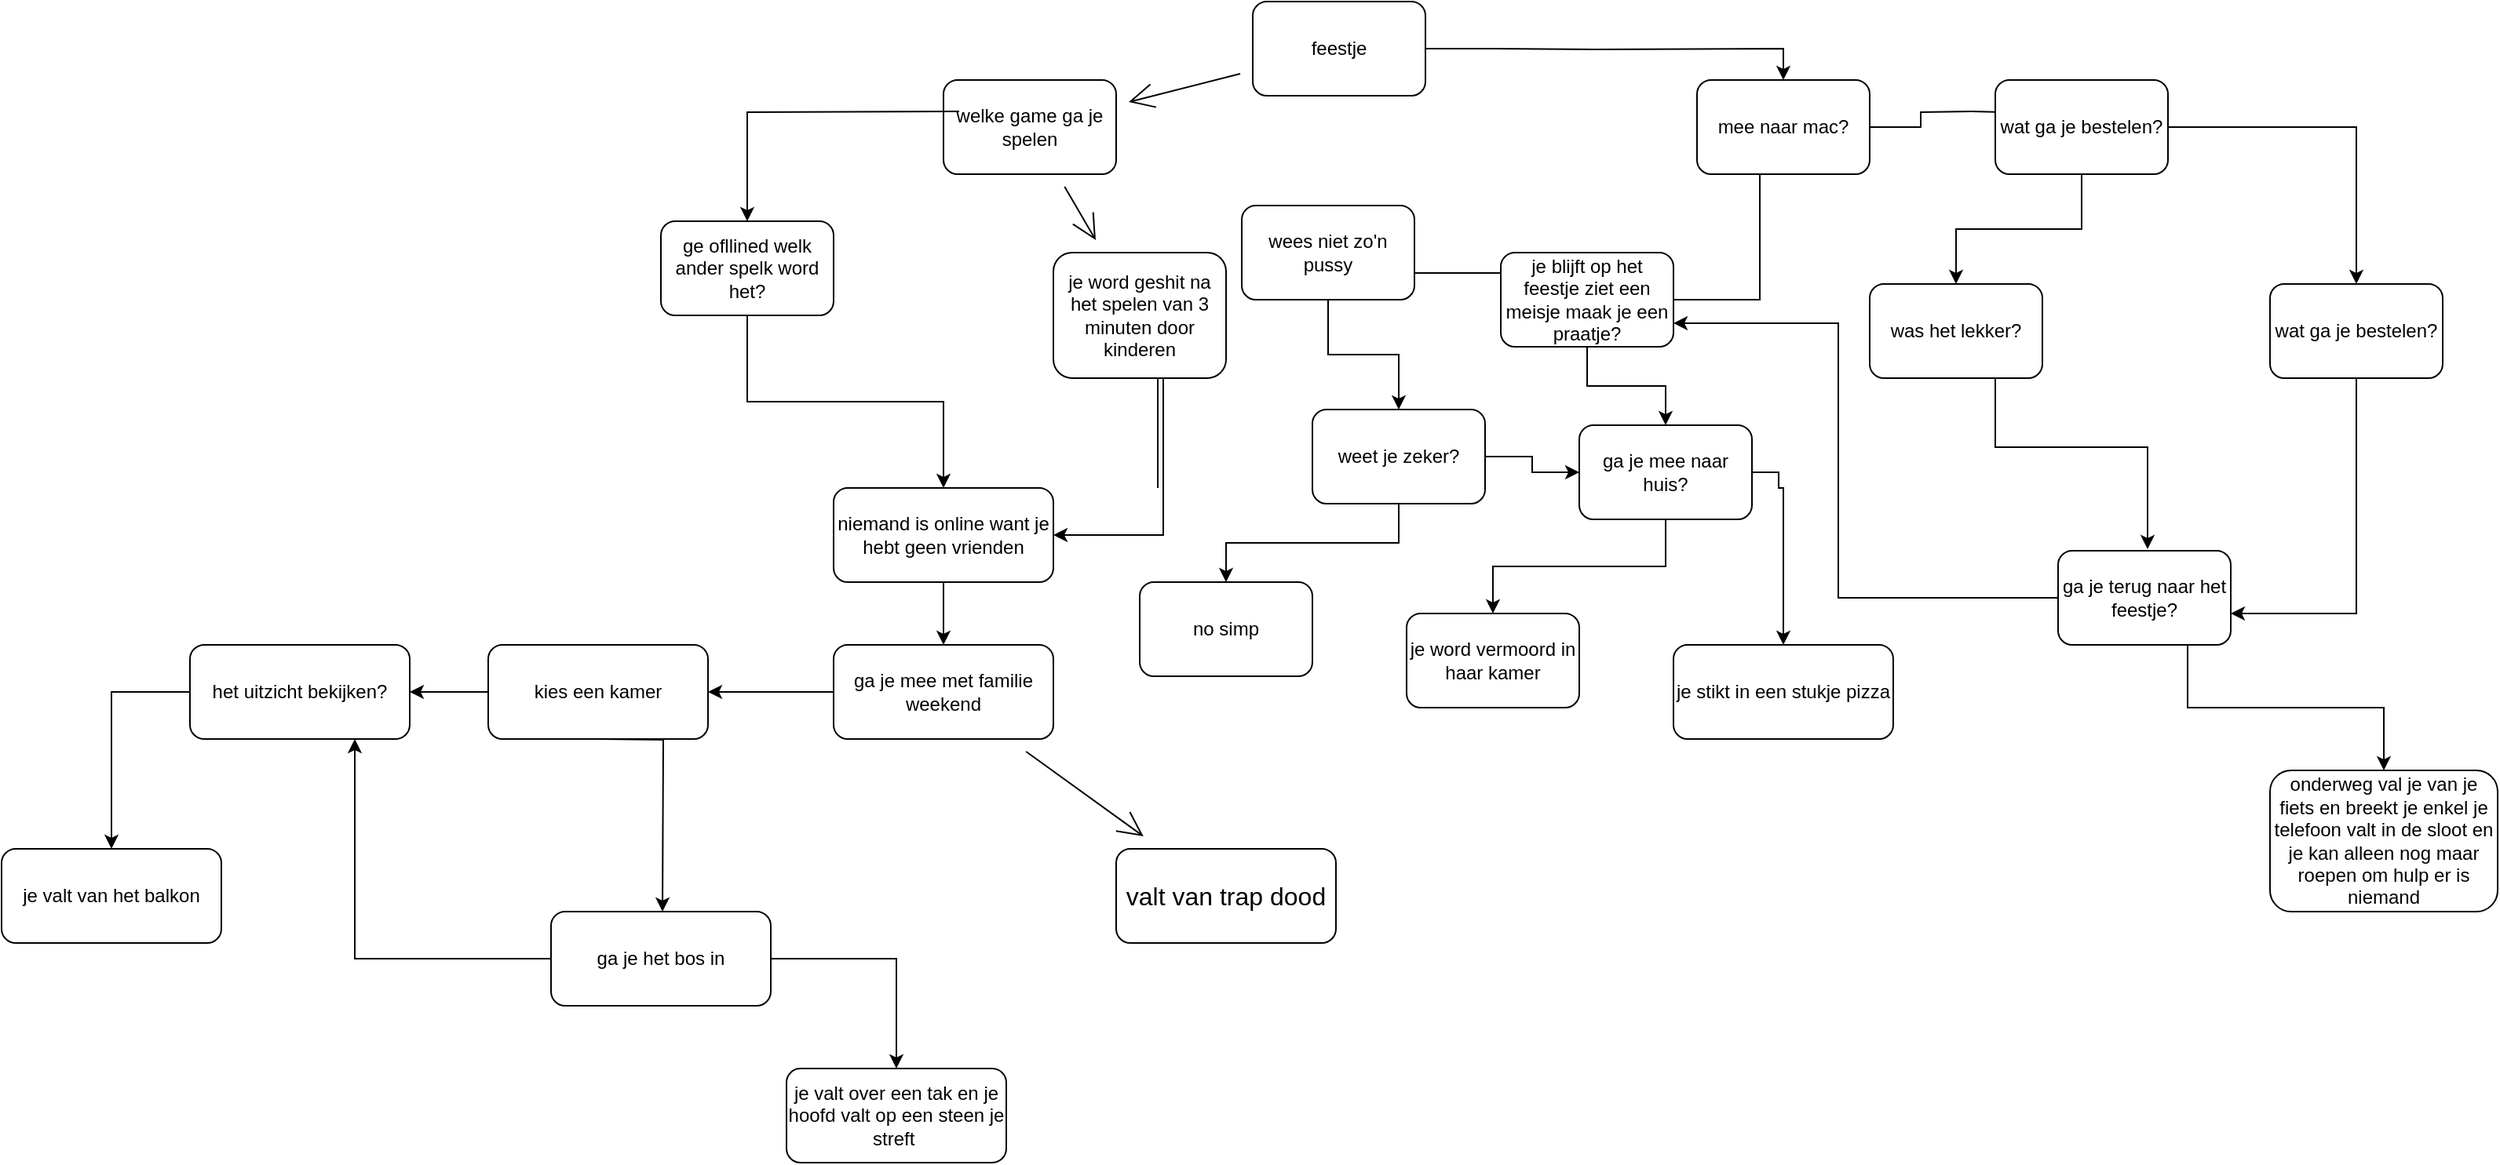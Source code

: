 <mxfile version="20.5.3" type="github"><diagram id="tMYdYqsmX2SeudfsiNSg" name="Pagina-1"><mxGraphModel dx="3407" dy="634" grid="1" gridSize="10" guides="1" tooltips="1" connect="1" arrows="1" fold="1" page="1" pageScale="1" pageWidth="1654" pageHeight="2336" math="0" shadow="0"><root><mxCell id="0"/><mxCell id="1" parent="0"/><mxCell id="Imch4Y8eAUIHoFwSP9GC-5" style="edgeStyle=orthogonalEdgeStyle;rounded=0;orthogonalLoop=1;jettySize=auto;html=1;startArrow=none;" parent="1" target="Imch4Y8eAUIHoFwSP9GC-4" edge="1"><mxGeometry relative="1" as="geometry"><mxPoint x="920" y="70" as="sourcePoint"/></mxGeometry></mxCell><mxCell id="88nBFeBZRhxd57f7jSwg-6" style="edgeStyle=none;curved=1;rounded=0;orthogonalLoop=1;jettySize=auto;html=1;fontSize=12;endArrow=open;startSize=14;endSize=14;sourcePerimeterSpacing=8;targetPerimeterSpacing=8;" parent="1" source="Imch4Y8eAUIHoFwSP9GC-1" target="Imch4Y8eAUIHoFwSP9GC-15" edge="1"><mxGeometry relative="1" as="geometry"/></mxCell><mxCell id="Imch4Y8eAUIHoFwSP9GC-1" value="feestje" style="rounded=1;whiteSpace=wrap;html=1;" parent="1" vertex="1"><mxGeometry x="767" y="40" width="110" height="60" as="geometry"/></mxCell><mxCell id="Imch4Y8eAUIHoFwSP9GC-34" style="edgeStyle=orthogonalEdgeStyle;rounded=0;orthogonalLoop=1;jettySize=auto;html=1;startArrow=none;" parent="1" target="Imch4Y8eAUIHoFwSP9GC-33" edge="1"><mxGeometry relative="1" as="geometry"><mxPoint x="1225" y="110.0" as="sourcePoint"/></mxGeometry></mxCell><mxCell id="Imch4Y8eAUIHoFwSP9GC-4" value="mee naar mac?" style="rounded=1;whiteSpace=wrap;html=1;" parent="1" vertex="1"><mxGeometry x="1050" y="90" width="110" height="60" as="geometry"/></mxCell><mxCell id="88nBFeBZRhxd57f7jSwg-8" style="edgeStyle=none;curved=1;rounded=0;orthogonalLoop=1;jettySize=auto;html=1;fontSize=12;endArrow=open;startSize=14;endSize=14;sourcePerimeterSpacing=8;targetPerimeterSpacing=8;" parent="1" source="Imch4Y8eAUIHoFwSP9GC-15" target="Imch4Y8eAUIHoFwSP9GC-28" edge="1"><mxGeometry relative="1" as="geometry"/></mxCell><mxCell id="Imch4Y8eAUIHoFwSP9GC-15" value="welke game ga je spelen" style="rounded=1;whiteSpace=wrap;html=1;" parent="1" vertex="1"><mxGeometry x="570" y="90" width="110" height="60" as="geometry"/></mxCell><mxCell id="Imch4Y8eAUIHoFwSP9GC-24" style="edgeStyle=orthogonalEdgeStyle;rounded=0;orthogonalLoop=1;jettySize=auto;html=1;entryX=0.5;entryY=0;entryDx=0;entryDy=0;" parent="1" target="Imch4Y8eAUIHoFwSP9GC-23" edge="1"><mxGeometry relative="1" as="geometry"><mxPoint x="580" y="110" as="sourcePoint"/></mxGeometry></mxCell><mxCell id="Imch4Y8eAUIHoFwSP9GC-27" style="edgeStyle=orthogonalEdgeStyle;rounded=0;orthogonalLoop=1;jettySize=auto;html=1;" parent="1" source="Imch4Y8eAUIHoFwSP9GC-23" target="Imch4Y8eAUIHoFwSP9GC-25" edge="1"><mxGeometry relative="1" as="geometry"/></mxCell><mxCell id="Imch4Y8eAUIHoFwSP9GC-23" value="ge ofllined welk ander spelk word het?" style="rounded=1;whiteSpace=wrap;html=1;" parent="1" vertex="1"><mxGeometry x="390" y="180" width="110" height="60" as="geometry"/></mxCell><mxCell id="Imch4Y8eAUIHoFwSP9GC-86" style="edgeStyle=orthogonalEdgeStyle;rounded=0;orthogonalLoop=1;jettySize=auto;html=1;" parent="1" source="Imch4Y8eAUIHoFwSP9GC-25" target="Imch4Y8eAUIHoFwSP9GC-87" edge="1"><mxGeometry relative="1" as="geometry"><mxPoint x="640" y="460" as="targetPoint"/></mxGeometry></mxCell><mxCell id="Imch4Y8eAUIHoFwSP9GC-25" value="niemand is online want je hebt geen vrienden" style="rounded=1;whiteSpace=wrap;html=1;" parent="1" vertex="1"><mxGeometry x="500" y="350" width="140" height="60" as="geometry"/></mxCell><mxCell id="Imch4Y8eAUIHoFwSP9GC-30" style="edgeStyle=orthogonalEdgeStyle;rounded=0;orthogonalLoop=1;jettySize=auto;html=1;exitX=0.5;exitY=1;exitDx=0;exitDy=0;startArrow=none;" parent="1" target="Imch4Y8eAUIHoFwSP9GC-25" edge="1"><mxGeometry relative="1" as="geometry"><Array as="points"><mxPoint x="710" y="280"/><mxPoint x="710" y="380"/></Array><mxPoint x="706.5" y="350" as="sourcePoint"/></mxGeometry></mxCell><mxCell id="Imch4Y8eAUIHoFwSP9GC-28" value="je word geshit na het spelen van 3 minuten door kinderen" style="rounded=1;whiteSpace=wrap;html=1;" parent="1" vertex="1"><mxGeometry x="640" y="200" width="110" height="80" as="geometry"/></mxCell><mxCell id="Imch4Y8eAUIHoFwSP9GC-108" style="edgeStyle=orthogonalEdgeStyle;rounded=0;orthogonalLoop=1;jettySize=auto;html=1;entryX=0.5;entryY=0;entryDx=0;entryDy=0;" parent="1" source="Imch4Y8eAUIHoFwSP9GC-33" target="Imch4Y8eAUIHoFwSP9GC-75" edge="1"><mxGeometry relative="1" as="geometry"/></mxCell><mxCell id="wwhMxbrEgXlwoS4CoUp5-7" style="edgeStyle=orthogonalEdgeStyle;rounded=0;orthogonalLoop=1;jettySize=auto;html=1;" edge="1" parent="1" source="Imch4Y8eAUIHoFwSP9GC-33" target="wwhMxbrEgXlwoS4CoUp5-6"><mxGeometry relative="1" as="geometry"/></mxCell><mxCell id="Imch4Y8eAUIHoFwSP9GC-33" value="wat ga je bestelen?" style="rounded=1;whiteSpace=wrap;html=1;" parent="1" vertex="1"><mxGeometry x="1240" y="90" width="110" height="60" as="geometry"/></mxCell><mxCell id="Imch4Y8eAUIHoFwSP9GC-46" style="edgeStyle=orthogonalEdgeStyle;rounded=0;orthogonalLoop=1;jettySize=auto;html=1;" parent="1" source="Imch4Y8eAUIHoFwSP9GC-41" target="Imch4Y8eAUIHoFwSP9GC-45" edge="1"><mxGeometry relative="1" as="geometry"/></mxCell><mxCell id="Imch4Y8eAUIHoFwSP9GC-41" value="je blijft op het feestje ziet een meisje maak je een praatje?" style="rounded=1;whiteSpace=wrap;html=1;" parent="1" vertex="1"><mxGeometry x="925" y="200" width="110" height="60" as="geometry"/></mxCell><mxCell id="wwhMxbrEgXlwoS4CoUp5-2" style="edgeStyle=orthogonalEdgeStyle;rounded=0;orthogonalLoop=1;jettySize=auto;html=1;" edge="1" parent="1" source="Imch4Y8eAUIHoFwSP9GC-43" target="wwhMxbrEgXlwoS4CoUp5-1"><mxGeometry relative="1" as="geometry"/></mxCell><mxCell id="Imch4Y8eAUIHoFwSP9GC-43" value="wees niet zo'n pussy" style="rounded=1;whiteSpace=wrap;html=1;" parent="1" vertex="1"><mxGeometry x="760" y="170" width="110" height="60" as="geometry"/></mxCell><mxCell id="Imch4Y8eAUIHoFwSP9GC-60" style="edgeStyle=orthogonalEdgeStyle;rounded=0;orthogonalLoop=1;jettySize=auto;html=1;startArrow=none;exitX=0.5;exitY=1;exitDx=0;exitDy=0;" parent="1" target="Imch4Y8eAUIHoFwSP9GC-59" edge="1" source="Imch4Y8eAUIHoFwSP9GC-45"><mxGeometry relative="1" as="geometry"><Array as="points"/><mxPoint x="940.0" y="440.0" as="sourcePoint"/></mxGeometry></mxCell><mxCell id="BqZqA8OOB7CBBjODCYhK-6" style="edgeStyle=orthogonalEdgeStyle;rounded=0;orthogonalLoop=1;jettySize=auto;html=1;startArrow=none;exitX=1;exitY=0.5;exitDx=0;exitDy=0;" parent="1" source="Imch4Y8eAUIHoFwSP9GC-45" edge="1"><mxGeometry relative="1" as="geometry"><mxPoint x="1105.0" y="450" as="targetPoint"/><mxPoint x="1102.5" y="430" as="sourcePoint"/><Array as="points"><mxPoint x="1102" y="340"/><mxPoint x="1102" y="350"/><mxPoint x="1105" y="350"/></Array></mxGeometry></mxCell><mxCell id="Imch4Y8eAUIHoFwSP9GC-45" value="ga je mee naar huis?" style="rounded=1;whiteSpace=wrap;html=1;" parent="1" vertex="1"><mxGeometry x="975" y="310" width="110" height="60" as="geometry"/></mxCell><mxCell id="Imch4Y8eAUIHoFwSP9GC-59" value="je word vermoord in haar kamer" style="rounded=1;whiteSpace=wrap;html=1;" parent="1" vertex="1"><mxGeometry x="865" y="430" width="110" height="60" as="geometry"/></mxCell><mxCell id="lO4LQYmAfd_VIPaUo_lH-13" style="edgeStyle=orthogonalEdgeStyle;rounded=0;orthogonalLoop=1;jettySize=auto;html=1;exitX=0.75;exitY=1;exitDx=0;exitDy=0;" parent="1" source="Imch4Y8eAUIHoFwSP9GC-67" target="lO4LQYmAfd_VIPaUo_lH-12" edge="1"><mxGeometry relative="1" as="geometry"/></mxCell><mxCell id="BqZqA8OOB7CBBjODCYhK-2" style="edgeStyle=orthogonalEdgeStyle;rounded=0;orthogonalLoop=1;jettySize=auto;html=1;entryX=1;entryY=0.75;entryDx=0;entryDy=0;exitX=0;exitY=0.5;exitDx=0;exitDy=0;" parent="1" source="Imch4Y8eAUIHoFwSP9GC-67" target="Imch4Y8eAUIHoFwSP9GC-41" edge="1"><mxGeometry relative="1" as="geometry"><mxPoint x="1425" y="545" as="targetPoint"/><Array as="points"><mxPoint x="1140" y="420"/><mxPoint x="1140" y="245"/></Array></mxGeometry></mxCell><mxCell id="Imch4Y8eAUIHoFwSP9GC-67" value="ga je terug naar het feestje?" style="rounded=1;whiteSpace=wrap;html=1;" parent="1" vertex="1"><mxGeometry x="1280" y="390" width="110" height="60" as="geometry"/></mxCell><mxCell id="Imch4Y8eAUIHoFwSP9GC-80" style="edgeStyle=orthogonalEdgeStyle;rounded=0;orthogonalLoop=1;jettySize=auto;html=1;entryX=0.5;entryY=0;entryDx=0;entryDy=0;exitX=0.5;exitY=1;exitDx=0;exitDy=0;" parent="1" edge="1" source="Imch4Y8eAUIHoFwSP9GC-75"><mxGeometry relative="1" as="geometry"><mxPoint x="1210" y="290" as="sourcePoint"/><mxPoint x="1337" y="389" as="targetPoint"/><Array as="points"><mxPoint x="1215" y="259"/><mxPoint x="1240" y="259"/><mxPoint x="1240" y="324"/><mxPoint x="1337" y="324"/></Array></mxGeometry></mxCell><mxCell id="Imch4Y8eAUIHoFwSP9GC-75" value="was het lekker?" style="rounded=1;whiteSpace=wrap;html=1;" parent="1" vertex="1"><mxGeometry x="1160" y="220" width="110" height="60" as="geometry"/></mxCell><mxCell id="Imch4Y8eAUIHoFwSP9GC-92" style="edgeStyle=orthogonalEdgeStyle;rounded=0;orthogonalLoop=1;jettySize=auto;html=1;" parent="1" source="Imch4Y8eAUIHoFwSP9GC-87" target="Imch4Y8eAUIHoFwSP9GC-91" edge="1"><mxGeometry relative="1" as="geometry"/></mxCell><mxCell id="88nBFeBZRhxd57f7jSwg-2" style="edgeStyle=none;curved=1;rounded=0;orthogonalLoop=1;jettySize=auto;html=1;fontSize=12;endArrow=open;startSize=14;endSize=14;sourcePerimeterSpacing=8;targetPerimeterSpacing=8;" parent="1" source="Imch4Y8eAUIHoFwSP9GC-87" target="88nBFeBZRhxd57f7jSwg-1" edge="1"><mxGeometry relative="1" as="geometry"/></mxCell><mxCell id="Imch4Y8eAUIHoFwSP9GC-87" value="ga je mee met familie weekend" style="rounded=1;whiteSpace=wrap;html=1;" parent="1" vertex="1"><mxGeometry x="500" y="450" width="140" height="60" as="geometry"/></mxCell><mxCell id="lO4LQYmAfd_VIPaUo_lH-11" style="edgeStyle=orthogonalEdgeStyle;rounded=0;orthogonalLoop=1;jettySize=auto;html=1;" parent="1" edge="1"><mxGeometry relative="1" as="geometry"><mxPoint x="351" y="510" as="sourcePoint"/><mxPoint x="391" y="620" as="targetPoint"/></mxGeometry></mxCell><mxCell id="lO4LQYmAfd_VIPaUo_lH-15" style="edgeStyle=orthogonalEdgeStyle;rounded=0;orthogonalLoop=1;jettySize=auto;html=1;" parent="1" source="Imch4Y8eAUIHoFwSP9GC-91" target="lO4LQYmAfd_VIPaUo_lH-14" edge="1"><mxGeometry relative="1" as="geometry"/></mxCell><mxCell id="Imch4Y8eAUIHoFwSP9GC-91" value="kies een kamer" style="rounded=1;whiteSpace=wrap;html=1;" parent="1" vertex="1"><mxGeometry x="280" y="450" width="140" height="60" as="geometry"/></mxCell><mxCell id="lO4LQYmAfd_VIPaUo_lH-8" style="edgeStyle=orthogonalEdgeStyle;rounded=0;orthogonalLoop=1;jettySize=auto;html=1;" parent="1" source="lO4LQYmAfd_VIPaUo_lH-5" target="lO4LQYmAfd_VIPaUo_lH-7" edge="1"><mxGeometry relative="1" as="geometry"/></mxCell><mxCell id="y8_JxQaNyQhy3ECw1gr2-3" style="edgeStyle=orthogonalEdgeStyle;rounded=0;orthogonalLoop=1;jettySize=auto;html=1;entryX=0.75;entryY=1;entryDx=0;entryDy=0;" parent="1" source="lO4LQYmAfd_VIPaUo_lH-5" target="lO4LQYmAfd_VIPaUo_lH-14" edge="1"><mxGeometry relative="1" as="geometry"/></mxCell><mxCell id="lO4LQYmAfd_VIPaUo_lH-5" value="ga je het bos in" style="rounded=1;whiteSpace=wrap;html=1;" parent="1" vertex="1"><mxGeometry x="320" y="620" width="140" height="60" as="geometry"/></mxCell><mxCell id="lO4LQYmAfd_VIPaUo_lH-7" value="je valt over een tak en je hoofd valt op een steen je streft&amp;nbsp;" style="rounded=1;whiteSpace=wrap;html=1;" parent="1" vertex="1"><mxGeometry x="470" y="720" width="140" height="60" as="geometry"/></mxCell><mxCell id="lO4LQYmAfd_VIPaUo_lH-12" value="onderweg val je van je fiets en breekt je enkel je telefoon valt in de sloot en je kan alleen nog maar roepen om hulp er is niemand" style="rounded=1;whiteSpace=wrap;html=1;" parent="1" vertex="1"><mxGeometry x="1415" y="530" width="145" height="90" as="geometry"/></mxCell><mxCell id="lO4LQYmAfd_VIPaUo_lH-17" style="edgeStyle=orthogonalEdgeStyle;rounded=0;orthogonalLoop=1;jettySize=auto;html=1;exitX=0;exitY=0.5;exitDx=0;exitDy=0;" parent="1" source="lO4LQYmAfd_VIPaUo_lH-14" target="lO4LQYmAfd_VIPaUo_lH-16" edge="1"><mxGeometry relative="1" as="geometry"/></mxCell><mxCell id="lO4LQYmAfd_VIPaUo_lH-14" value="het uitzicht bekijken?" style="rounded=1;whiteSpace=wrap;html=1;" parent="1" vertex="1"><mxGeometry x="90" y="450" width="140" height="60" as="geometry"/></mxCell><mxCell id="lO4LQYmAfd_VIPaUo_lH-16" value="je valt van het balkon" style="rounded=1;whiteSpace=wrap;html=1;" parent="1" vertex="1"><mxGeometry x="-30" y="580" width="140" height="60" as="geometry"/></mxCell><mxCell id="y8_JxQaNyQhy3ECw1gr2-1" value="je stikt in een stukje pizza" style="rounded=1;whiteSpace=wrap;html=1;" parent="1" vertex="1"><mxGeometry x="1035" y="450" width="140" height="60" as="geometry"/></mxCell><mxCell id="3Kk-lnqOAPrrb6GPPe5t-8" value="" style="edgeStyle=orthogonalEdgeStyle;rounded=0;orthogonalLoop=1;jettySize=auto;html=1;exitX=0.5;exitY=1;exitDx=0;exitDy=0;endArrow=none;" parent="1" source="Imch4Y8eAUIHoFwSP9GC-28" edge="1"><mxGeometry relative="1" as="geometry"><Array as="points"/><mxPoint x="695" y="280" as="sourcePoint"/><mxPoint x="706.5" y="300" as="targetPoint"/></mxGeometry></mxCell><mxCell id="3Kk-lnqOAPrrb6GPPe5t-10" value="" style="edgeStyle=orthogonalEdgeStyle;rounded=0;orthogonalLoop=1;jettySize=auto;html=1;endArrow=none;" parent="1" source="Imch4Y8eAUIHoFwSP9GC-1" edge="1"><mxGeometry relative="1" as="geometry"><mxPoint x="877" y="70.0" as="sourcePoint"/><mxPoint x="925.0" y="70" as="targetPoint"/></mxGeometry></mxCell><mxCell id="3Kk-lnqOAPrrb6GPPe5t-12" value="" style="edgeStyle=orthogonalEdgeStyle;rounded=0;orthogonalLoop=1;jettySize=auto;html=1;endArrow=none;" parent="1" source="Imch4Y8eAUIHoFwSP9GC-4" edge="1"><mxGeometry relative="1" as="geometry"><mxPoint x="1160" y="120" as="sourcePoint"/><mxPoint x="1225" y="110.0" as="targetPoint"/></mxGeometry></mxCell><mxCell id="3Kk-lnqOAPrrb6GPPe5t-14" value="" style="edgeStyle=orthogonalEdgeStyle;rounded=0;orthogonalLoop=1;jettySize=auto;html=1;endArrow=none;" parent="1" source="Imch4Y8eAUIHoFwSP9GC-4" target="Imch4Y8eAUIHoFwSP9GC-41" edge="1"><mxGeometry relative="1" as="geometry"><Array as="points"><mxPoint x="1090" y="230"/></Array><mxPoint x="1090" y="150" as="sourcePoint"/><mxPoint x="1080.0" y="220" as="targetPoint"/></mxGeometry></mxCell><mxCell id="3Kk-lnqOAPrrb6GPPe5t-18" value="" style="edgeStyle=orthogonalEdgeStyle;rounded=0;orthogonalLoop=1;jettySize=auto;html=1;endArrow=none;entryX=1;entryY=0.5;entryDx=0;entryDy=0;" parent="1" source="Imch4Y8eAUIHoFwSP9GC-41" edge="1" target="Imch4Y8eAUIHoFwSP9GC-43"><mxGeometry relative="1" as="geometry"><mxPoint x="925" y="230.0" as="sourcePoint"/><mxPoint x="913.0" y="212.545" as="targetPoint"/><Array as="points"><mxPoint x="870" y="213"/></Array></mxGeometry></mxCell><mxCell id="88nBFeBZRhxd57f7jSwg-1" value="valt van trap dood" style="rounded=1;whiteSpace=wrap;html=1;fontSize=16;" parent="1" vertex="1"><mxGeometry x="680" y="580" width="140" height="60" as="geometry"/></mxCell><mxCell id="wwhMxbrEgXlwoS4CoUp5-3" style="edgeStyle=orthogonalEdgeStyle;rounded=0;orthogonalLoop=1;jettySize=auto;html=1;" edge="1" parent="1" source="wwhMxbrEgXlwoS4CoUp5-1" target="Imch4Y8eAUIHoFwSP9GC-45"><mxGeometry relative="1" as="geometry"/></mxCell><mxCell id="wwhMxbrEgXlwoS4CoUp5-5" style="edgeStyle=orthogonalEdgeStyle;rounded=0;orthogonalLoop=1;jettySize=auto;html=1;" edge="1" parent="1" source="wwhMxbrEgXlwoS4CoUp5-1" target="wwhMxbrEgXlwoS4CoUp5-4"><mxGeometry relative="1" as="geometry"/></mxCell><mxCell id="wwhMxbrEgXlwoS4CoUp5-1" value="weet je zeker?" style="rounded=1;whiteSpace=wrap;html=1;" vertex="1" parent="1"><mxGeometry x="805" y="300" width="110" height="60" as="geometry"/></mxCell><mxCell id="wwhMxbrEgXlwoS4CoUp5-4" value="no simp" style="rounded=1;whiteSpace=wrap;html=1;" vertex="1" parent="1"><mxGeometry x="695" y="410" width="110" height="60" as="geometry"/></mxCell><mxCell id="wwhMxbrEgXlwoS4CoUp5-8" style="edgeStyle=orthogonalEdgeStyle;rounded=0;orthogonalLoop=1;jettySize=auto;html=1;" edge="1" parent="1" source="wwhMxbrEgXlwoS4CoUp5-6"><mxGeometry relative="1" as="geometry"><mxPoint x="1390" y="430" as="targetPoint"/><Array as="points"><mxPoint x="1470" y="430"/></Array></mxGeometry></mxCell><mxCell id="wwhMxbrEgXlwoS4CoUp5-6" value="wat ga je bestelen?" style="rounded=1;whiteSpace=wrap;html=1;" vertex="1" parent="1"><mxGeometry x="1415" y="220" width="110" height="60" as="geometry"/></mxCell></root></mxGraphModel></diagram></mxfile>